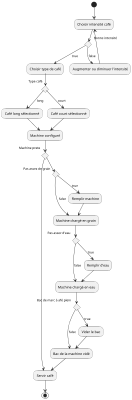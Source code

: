 @startuml machine à café
scale 400*400

(*) --> "Choisir intensité café" 
if "Bonne intensité" then
    --> [false]"Augmenter ou diminuer l'intensité" 
    --> "Choisir intensité café" 
else
    -->  [true]"Choisir type de café"
endif

if "Type café" then
--> [long] "Café long sélectionné"
--> "Machine configuré"
else
--> [court] "Café court sélectionné"
--> "Machine configuré"
endif

if "Machine prete"
--> "Servir café"
else
    if "Pas assez de grain" then
        --> [true] "Remplir machine"
        --> "Machine chargé en grain"
    else
        --> [false] "Machine chargé en grain"
    endif
    if "Pas assez d'eau" then
        --> [true] "Remplir d'eau"
        --> "Machine chargé en eau"
    else
        --> [false] "Machine chargé en eau"
    endif
    if "Bac de marc à afé plein" then
        --> [true] "Vider le bac"
        --> "Bac de la machine vidé"
    else
        --> [false] "Bac de la machine vidé"
    endif
    --> "Servir café"
endif
--> (*)
@enduml


